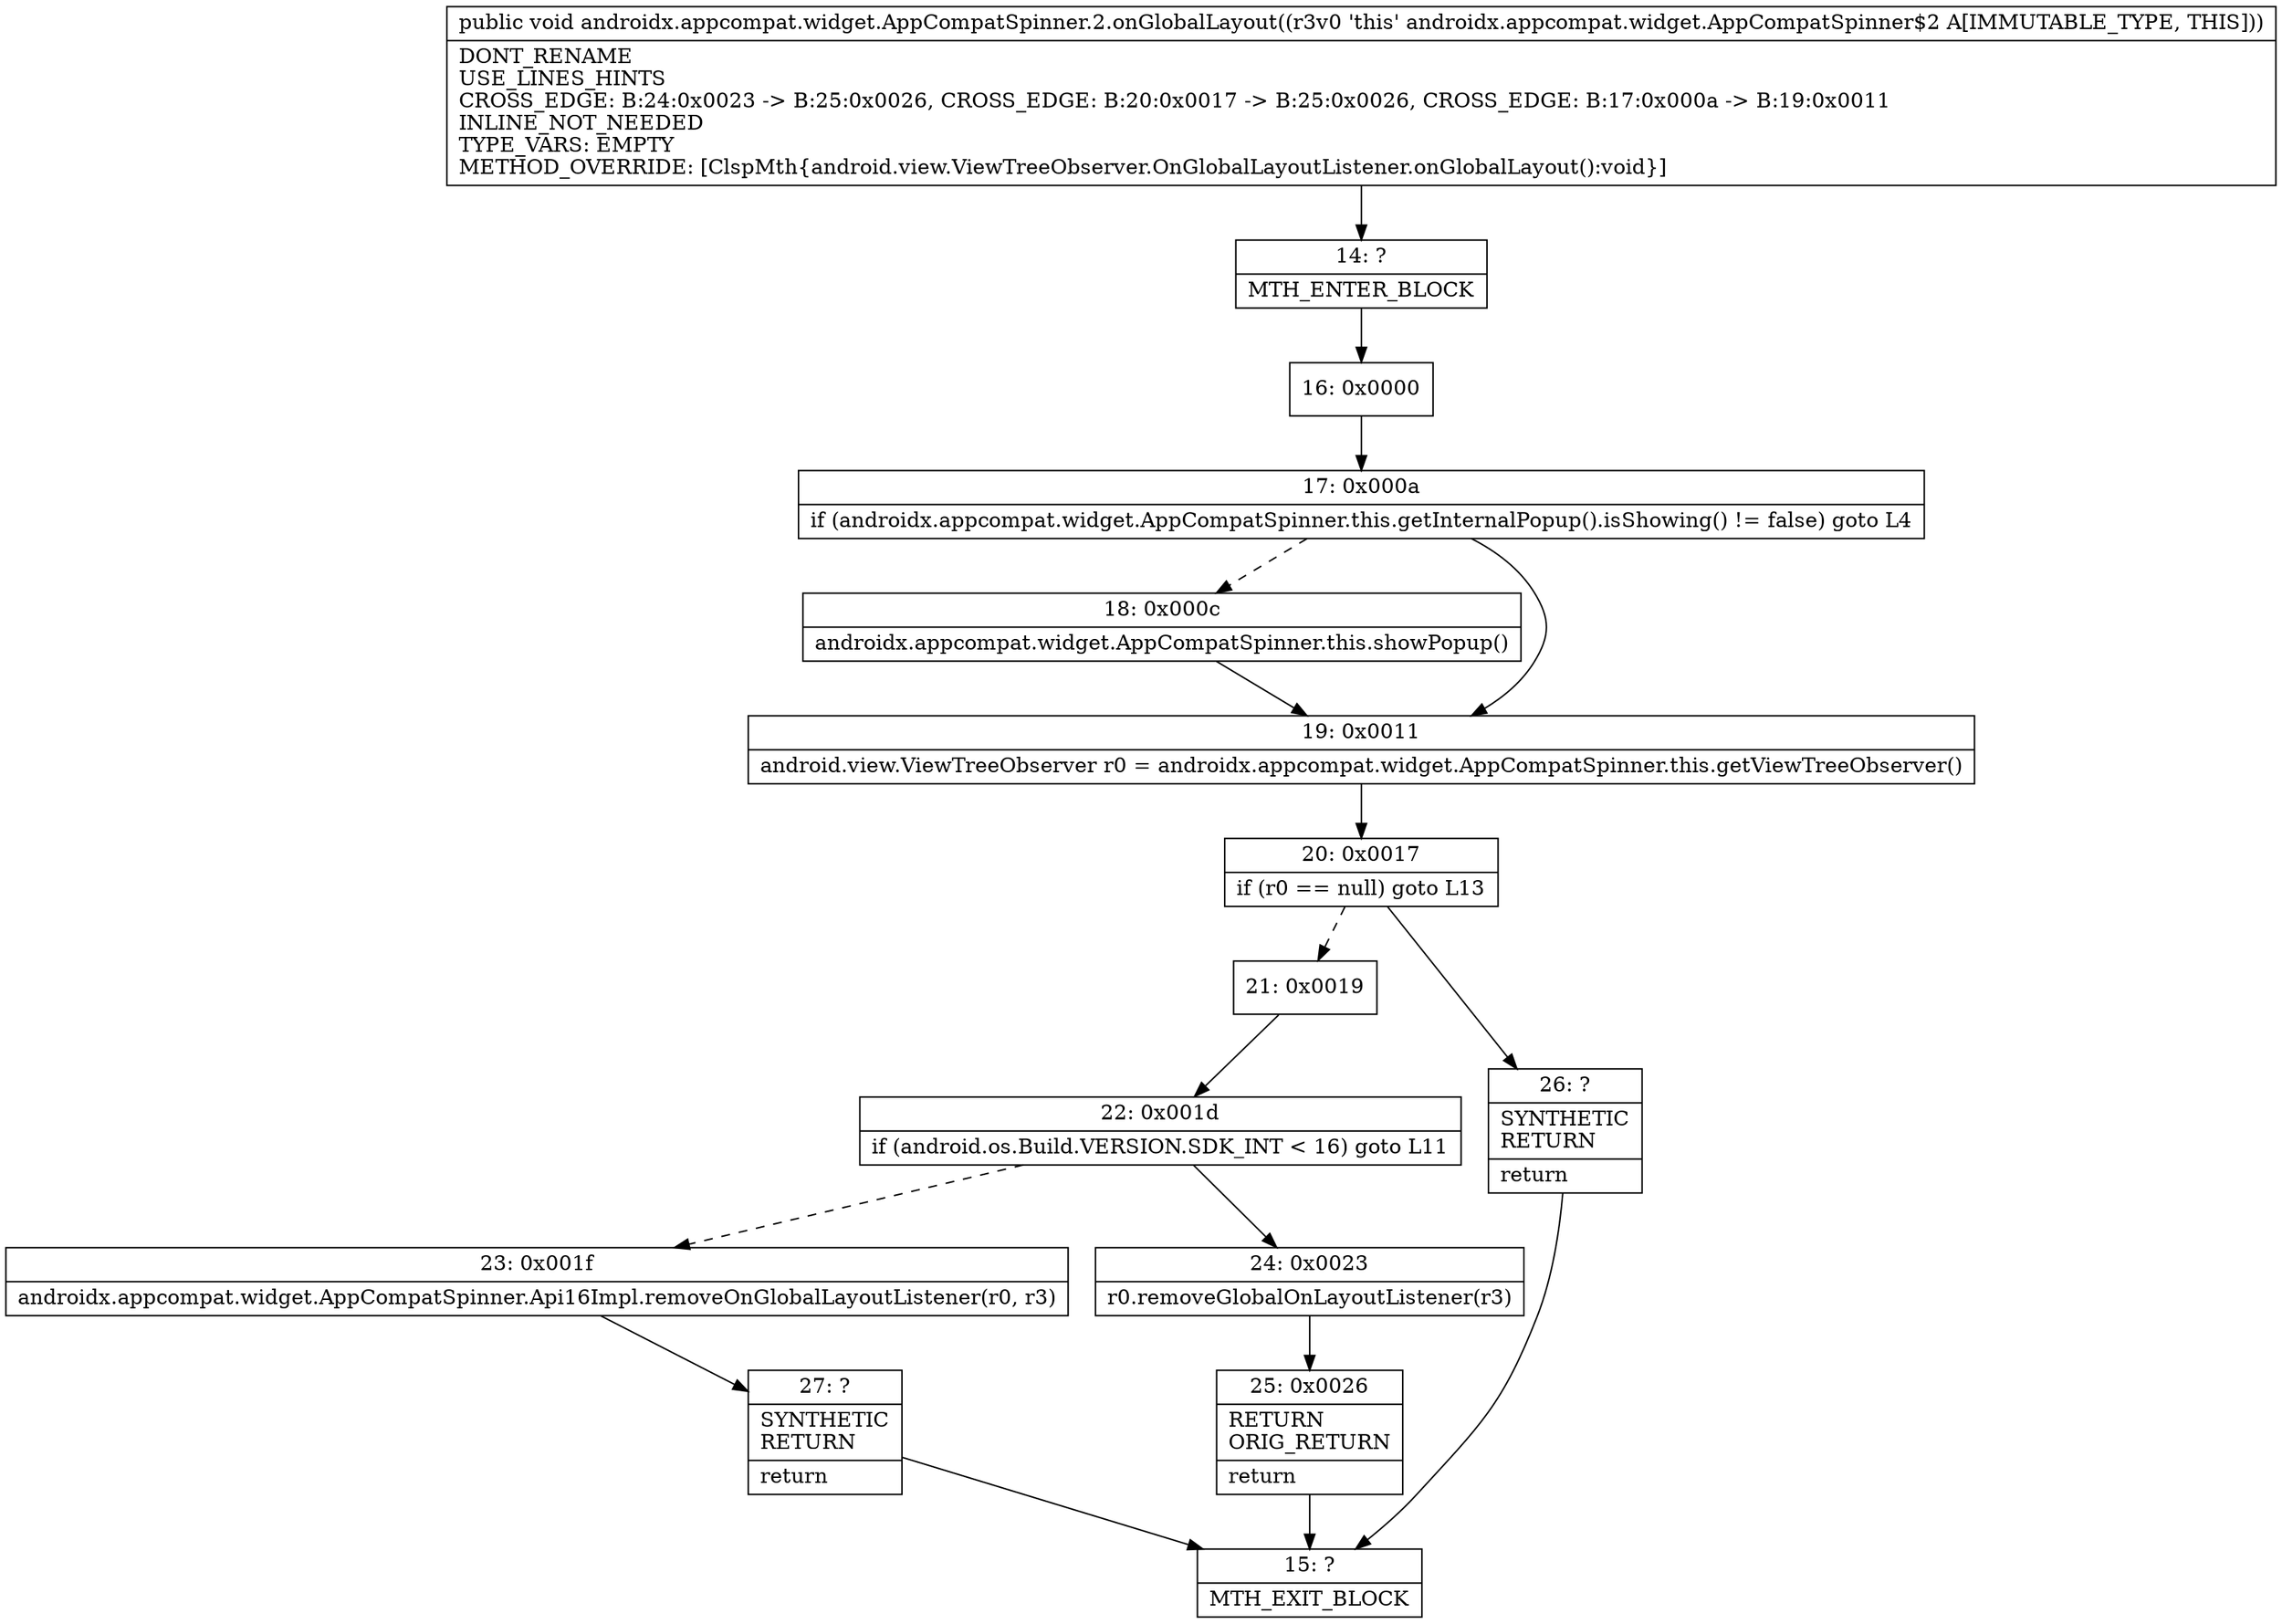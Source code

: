 digraph "CFG forandroidx.appcompat.widget.AppCompatSpinner.2.onGlobalLayout()V" {
Node_14 [shape=record,label="{14\:\ ?|MTH_ENTER_BLOCK\l}"];
Node_16 [shape=record,label="{16\:\ 0x0000}"];
Node_17 [shape=record,label="{17\:\ 0x000a|if (androidx.appcompat.widget.AppCompatSpinner.this.getInternalPopup().isShowing() != false) goto L4\l}"];
Node_18 [shape=record,label="{18\:\ 0x000c|androidx.appcompat.widget.AppCompatSpinner.this.showPopup()\l}"];
Node_19 [shape=record,label="{19\:\ 0x0011|android.view.ViewTreeObserver r0 = androidx.appcompat.widget.AppCompatSpinner.this.getViewTreeObserver()\l}"];
Node_20 [shape=record,label="{20\:\ 0x0017|if (r0 == null) goto L13\l}"];
Node_21 [shape=record,label="{21\:\ 0x0019}"];
Node_22 [shape=record,label="{22\:\ 0x001d|if (android.os.Build.VERSION.SDK_INT \< 16) goto L11\l}"];
Node_23 [shape=record,label="{23\:\ 0x001f|androidx.appcompat.widget.AppCompatSpinner.Api16Impl.removeOnGlobalLayoutListener(r0, r3)\l}"];
Node_27 [shape=record,label="{27\:\ ?|SYNTHETIC\lRETURN\l|return\l}"];
Node_15 [shape=record,label="{15\:\ ?|MTH_EXIT_BLOCK\l}"];
Node_24 [shape=record,label="{24\:\ 0x0023|r0.removeGlobalOnLayoutListener(r3)\l}"];
Node_25 [shape=record,label="{25\:\ 0x0026|RETURN\lORIG_RETURN\l|return\l}"];
Node_26 [shape=record,label="{26\:\ ?|SYNTHETIC\lRETURN\l|return\l}"];
MethodNode[shape=record,label="{public void androidx.appcompat.widget.AppCompatSpinner.2.onGlobalLayout((r3v0 'this' androidx.appcompat.widget.AppCompatSpinner$2 A[IMMUTABLE_TYPE, THIS]))  | DONT_RENAME\lUSE_LINES_HINTS\lCROSS_EDGE: B:24:0x0023 \-\> B:25:0x0026, CROSS_EDGE: B:20:0x0017 \-\> B:25:0x0026, CROSS_EDGE: B:17:0x000a \-\> B:19:0x0011\lINLINE_NOT_NEEDED\lTYPE_VARS: EMPTY\lMETHOD_OVERRIDE: [ClspMth\{android.view.ViewTreeObserver.OnGlobalLayoutListener.onGlobalLayout():void\}]\l}"];
MethodNode -> Node_14;Node_14 -> Node_16;
Node_16 -> Node_17;
Node_17 -> Node_18[style=dashed];
Node_17 -> Node_19;
Node_18 -> Node_19;
Node_19 -> Node_20;
Node_20 -> Node_21[style=dashed];
Node_20 -> Node_26;
Node_21 -> Node_22;
Node_22 -> Node_23[style=dashed];
Node_22 -> Node_24;
Node_23 -> Node_27;
Node_27 -> Node_15;
Node_24 -> Node_25;
Node_25 -> Node_15;
Node_26 -> Node_15;
}

